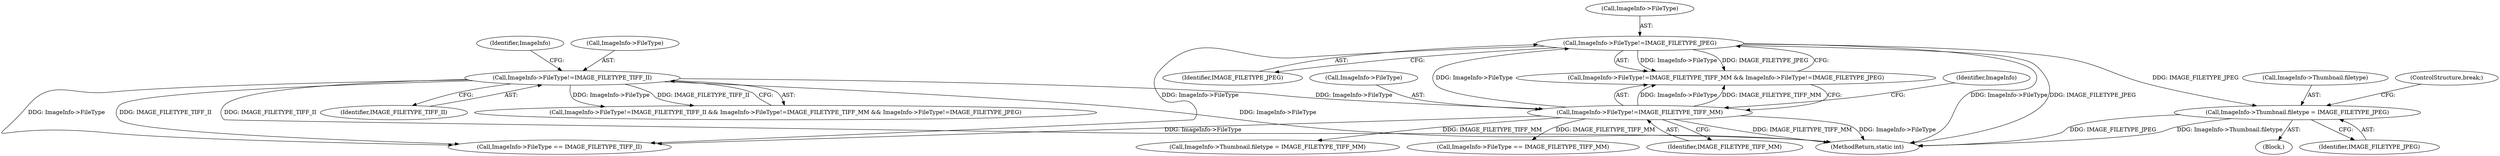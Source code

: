 digraph "0_php_082aecfc3a753ad03be82cf14f03ac065723ec92_0@pointer" {
"1000492" [label="(Call,ImageInfo->Thumbnail.filetype = IMAGE_FILETYPE_JPEG)"];
"1000311" [label="(Call,ImageInfo->FileType!=IMAGE_FILETYPE_JPEG)"];
"1000306" [label="(Call,ImageInfo->FileType!=IMAGE_FILETYPE_TIFF_MM)"];
"1000300" [label="(Call,ImageInfo->FileType!=IMAGE_FILETYPE_TIFF_II)"];
"1000306" [label="(Call,ImageInfo->FileType!=IMAGE_FILETYPE_TIFF_MM)"];
"1000498" [label="(Identifier,IMAGE_FILETYPE_JPEG)"];
"1000301" [label="(Call,ImageInfo->FileType)"];
"1000492" [label="(Call,ImageInfo->Thumbnail.filetype = IMAGE_FILETYPE_JPEG)"];
"1000313" [label="(Identifier,ImageInfo)"];
"1000305" [label="(Call,ImageInfo->FileType!=IMAGE_FILETYPE_TIFF_MM && ImageInfo->FileType!=IMAGE_FILETYPE_JPEG)"];
"1000299" [label="(Call,ImageInfo->FileType!=IMAGE_FILETYPE_TIFF_II && ImageInfo->FileType!=IMAGE_FILETYPE_TIFF_MM && ImageInfo->FileType!=IMAGE_FILETYPE_JPEG)"];
"1000310" [label="(Identifier,IMAGE_FILETYPE_TIFF_MM)"];
"1000474" [label="(Call,ImageInfo->Thumbnail.filetype = IMAGE_FILETYPE_TIFF_MM)"];
"1000308" [label="(Identifier,ImageInfo)"];
"1000304" [label="(Identifier,IMAGE_FILETYPE_TIFF_II)"];
"1000491" [label="(Block,)"];
"1000797" [label="(MethodReturn,static int)"];
"1000452" [label="(Call,ImageInfo->FileType == IMAGE_FILETYPE_TIFF_II)"];
"1000457" [label="(Call,ImageInfo->FileType == IMAGE_FILETYPE_TIFF_MM)"];
"1000493" [label="(Call,ImageInfo->Thumbnail.filetype)"];
"1000307" [label="(Call,ImageInfo->FileType)"];
"1000312" [label="(Call,ImageInfo->FileType)"];
"1000311" [label="(Call,ImageInfo->FileType!=IMAGE_FILETYPE_JPEG)"];
"1000315" [label="(Identifier,IMAGE_FILETYPE_JPEG)"];
"1000300" [label="(Call,ImageInfo->FileType!=IMAGE_FILETYPE_TIFF_II)"];
"1000499" [label="(ControlStructure,break;)"];
"1000492" -> "1000491"  [label="AST: "];
"1000492" -> "1000498"  [label="CFG: "];
"1000493" -> "1000492"  [label="AST: "];
"1000498" -> "1000492"  [label="AST: "];
"1000499" -> "1000492"  [label="CFG: "];
"1000492" -> "1000797"  [label="DDG: IMAGE_FILETYPE_JPEG"];
"1000492" -> "1000797"  [label="DDG: ImageInfo->Thumbnail.filetype"];
"1000311" -> "1000492"  [label="DDG: IMAGE_FILETYPE_JPEG"];
"1000311" -> "1000305"  [label="AST: "];
"1000311" -> "1000315"  [label="CFG: "];
"1000312" -> "1000311"  [label="AST: "];
"1000315" -> "1000311"  [label="AST: "];
"1000305" -> "1000311"  [label="CFG: "];
"1000311" -> "1000797"  [label="DDG: ImageInfo->FileType"];
"1000311" -> "1000797"  [label="DDG: IMAGE_FILETYPE_JPEG"];
"1000311" -> "1000305"  [label="DDG: ImageInfo->FileType"];
"1000311" -> "1000305"  [label="DDG: IMAGE_FILETYPE_JPEG"];
"1000306" -> "1000311"  [label="DDG: ImageInfo->FileType"];
"1000311" -> "1000452"  [label="DDG: ImageInfo->FileType"];
"1000306" -> "1000305"  [label="AST: "];
"1000306" -> "1000310"  [label="CFG: "];
"1000307" -> "1000306"  [label="AST: "];
"1000310" -> "1000306"  [label="AST: "];
"1000313" -> "1000306"  [label="CFG: "];
"1000305" -> "1000306"  [label="CFG: "];
"1000306" -> "1000797"  [label="DDG: IMAGE_FILETYPE_TIFF_MM"];
"1000306" -> "1000797"  [label="DDG: ImageInfo->FileType"];
"1000306" -> "1000305"  [label="DDG: ImageInfo->FileType"];
"1000306" -> "1000305"  [label="DDG: IMAGE_FILETYPE_TIFF_MM"];
"1000300" -> "1000306"  [label="DDG: ImageInfo->FileType"];
"1000306" -> "1000452"  [label="DDG: ImageInfo->FileType"];
"1000306" -> "1000457"  [label="DDG: IMAGE_FILETYPE_TIFF_MM"];
"1000306" -> "1000474"  [label="DDG: IMAGE_FILETYPE_TIFF_MM"];
"1000300" -> "1000299"  [label="AST: "];
"1000300" -> "1000304"  [label="CFG: "];
"1000301" -> "1000300"  [label="AST: "];
"1000304" -> "1000300"  [label="AST: "];
"1000308" -> "1000300"  [label="CFG: "];
"1000299" -> "1000300"  [label="CFG: "];
"1000300" -> "1000797"  [label="DDG: IMAGE_FILETYPE_TIFF_II"];
"1000300" -> "1000797"  [label="DDG: ImageInfo->FileType"];
"1000300" -> "1000299"  [label="DDG: ImageInfo->FileType"];
"1000300" -> "1000299"  [label="DDG: IMAGE_FILETYPE_TIFF_II"];
"1000300" -> "1000452"  [label="DDG: ImageInfo->FileType"];
"1000300" -> "1000452"  [label="DDG: IMAGE_FILETYPE_TIFF_II"];
}
